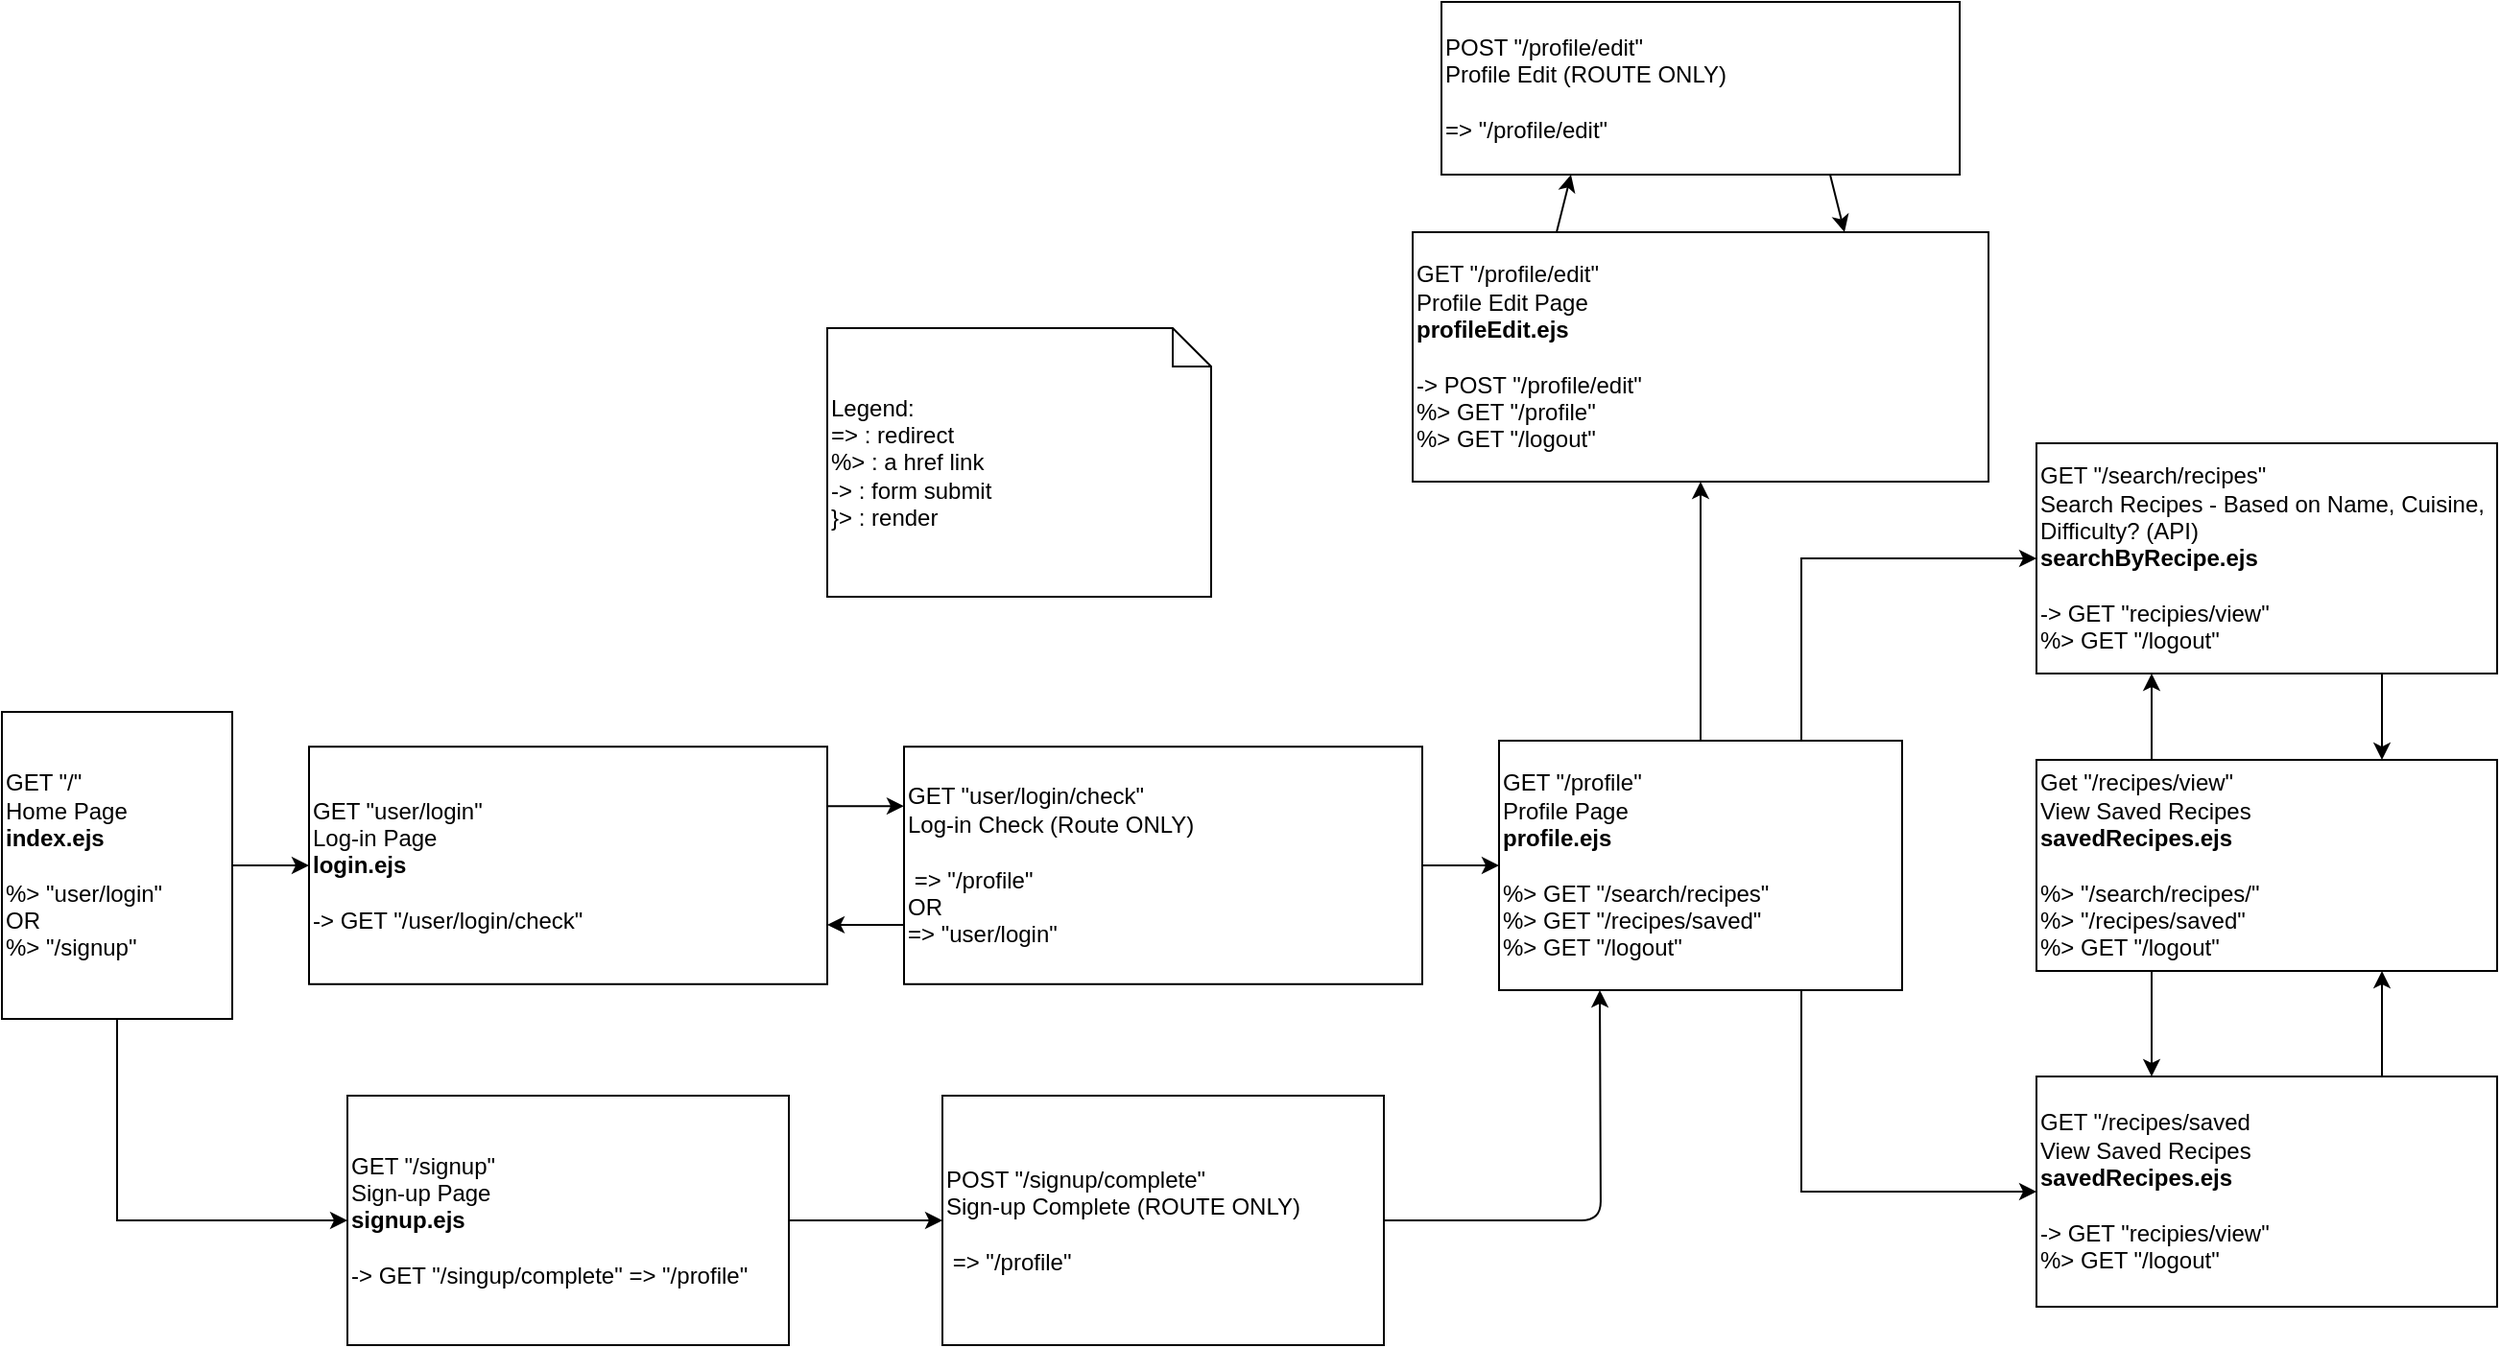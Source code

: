 <mxfile>
    <diagram id="ZLDFT9muCYAuxVmqdyFx" name="MVP Process Map">
        <mxGraphModel dx="579" dy="472" grid="1" gridSize="10" guides="1" tooltips="1" connect="1" arrows="1" fold="1" page="1" pageScale="1" pageWidth="850" pageHeight="1100" math="0" shadow="0">
            <root>
                <mxCell id="0"/>
                <mxCell id="1" parent="0"/>
                <mxCell id="3" style="edgeStyle=orthogonalEdgeStyle;rounded=0;orthogonalLoop=1;jettySize=auto;html=1;exitX=0.5;exitY=1;exitDx=0;exitDy=0;entryX=0;entryY=0.5;entryDx=0;entryDy=0;" parent="1" source="4" target="7" edge="1">
                    <mxGeometry relative="1" as="geometry"/>
                </mxCell>
                <mxCell id="4" value="&lt;div&gt;&lt;span&gt;GET &quot;/&quot;&lt;/span&gt;&lt;/div&gt;&lt;div&gt;&lt;span&gt;Home Page&lt;/span&gt;&lt;/div&gt;&lt;div style=&quot;font-weight: bold&quot;&gt;&lt;b&gt;index.ejs&lt;/b&gt;&lt;/div&gt;&lt;div style=&quot;font-weight: bold&quot;&gt;&lt;b&gt;&lt;br&gt;&lt;/b&gt;&lt;/div&gt;&lt;div&gt;%&amp;gt; &quot;user/login&quot;&lt;/div&gt;&lt;div&gt;OR&lt;/div&gt;&lt;div&gt;%&amp;gt; &quot;/signup&quot;&lt;/div&gt;" style="rounded=0;whiteSpace=wrap;html=1;align=left;" parent="1" vertex="1">
                    <mxGeometry x="60" y="660.01" width="120" height="160" as="geometry"/>
                </mxCell>
                <mxCell id="123" style="edgeStyle=none;html=1;exitX=1;exitY=0.25;exitDx=0;exitDy=0;entryX=0;entryY=0.25;entryDx=0;entryDy=0;" parent="1" source="5" target="119" edge="1">
                    <mxGeometry relative="1" as="geometry"/>
                </mxCell>
                <mxCell id="5" value="&lt;div&gt;&lt;span&gt;GET &quot;user/login&quot;&lt;/span&gt;&lt;/div&gt;&lt;div&gt;&lt;span&gt;Log-in Page&lt;/span&gt;&lt;/div&gt;&lt;b&gt;&lt;div&gt;&lt;b&gt;login.ejs&lt;/b&gt;&lt;/div&gt;&lt;div&gt;&lt;b&gt;&lt;br&gt;&lt;/b&gt;&lt;/div&gt;&lt;/b&gt;&lt;div&gt;&lt;span&gt;-&amp;gt; GET &quot;/user/login/check&quot;&lt;/span&gt;&lt;/div&gt;" style="rounded=0;whiteSpace=wrap;html=1;align=left;" parent="1" vertex="1">
                    <mxGeometry x="220" y="678.13" width="270" height="123.75" as="geometry"/>
                </mxCell>
                <mxCell id="127" value="" style="edgeStyle=none;html=1;" parent="1" source="7" target="126" edge="1">
                    <mxGeometry relative="1" as="geometry"/>
                </mxCell>
                <mxCell id="7" value="&lt;div&gt;&lt;span&gt;GET &quot;/signup&quot;&lt;/span&gt;&lt;/div&gt;&lt;div&gt;&lt;span&gt;Sign-up Page&lt;/span&gt;&lt;/div&gt;&lt;div style=&quot;font-weight: bold&quot;&gt;&lt;b&gt;signup.ejs&lt;/b&gt;&lt;/div&gt;&lt;div style=&quot;font-weight: bold&quot;&gt;&lt;b&gt;&lt;br&gt;&lt;/b&gt;&lt;/div&gt;&lt;div&gt;-&amp;gt; GET &quot;/singup/complete&quot; =&amp;gt; &quot;/profile&quot;&lt;/div&gt;" style="rounded=0;whiteSpace=wrap;html=1;align=left;" parent="1" vertex="1">
                    <mxGeometry x="240" y="860" width="230" height="130" as="geometry"/>
                </mxCell>
                <mxCell id="8" style="edgeStyle=orthogonalEdgeStyle;rounded=0;orthogonalLoop=1;jettySize=auto;html=1;exitX=0.75;exitY=0;exitDx=0;exitDy=0;entryX=0;entryY=0.5;entryDx=0;entryDy=0;" parent="1" source="11" target="15" edge="1">
                    <mxGeometry relative="1" as="geometry"/>
                </mxCell>
                <mxCell id="10" style="edgeStyle=orthogonalEdgeStyle;rounded=0;orthogonalLoop=1;jettySize=auto;html=1;exitX=0.75;exitY=1;exitDx=0;exitDy=0;entryX=0;entryY=0.5;entryDx=0;entryDy=0;" parent="1" source="11" target="19" edge="1">
                    <mxGeometry relative="1" as="geometry"/>
                </mxCell>
                <mxCell id="152" style="edgeStyle=none;html=1;exitX=0.5;exitY=0;exitDx=0;exitDy=0;entryX=0.5;entryY=1;entryDx=0;entryDy=0;" parent="1" source="11" target="144" edge="1">
                    <mxGeometry relative="1" as="geometry"/>
                </mxCell>
                <mxCell id="11" value="GET &quot;/profile&quot;&lt;br&gt;Profile Page&lt;br&gt;&lt;b&gt;profile.ejs&lt;br&gt;&lt;/b&gt;&lt;br&gt;&lt;div&gt;&lt;span&gt;%&amp;gt; GET &quot;/search/recipes&quot;&lt;/span&gt;&lt;/div&gt;&lt;div&gt;&lt;span&gt;%&amp;gt; GET &quot;/recipes/saved&quot;&lt;/span&gt;&lt;/div&gt;&lt;div&gt;%&amp;gt; GET &quot;/logout&quot;&lt;span&gt;&lt;br&gt;&lt;/span&gt;&lt;/div&gt;" style="rounded=0;whiteSpace=wrap;html=1;align=left;" parent="1" vertex="1">
                    <mxGeometry x="840" y="675.01" width="210" height="130" as="geometry"/>
                </mxCell>
                <mxCell id="12" value="" style="endArrow=classic;html=1;rounded=0;entryX=0;entryY=0.5;entryDx=0;entryDy=0;exitX=1;exitY=0.5;exitDx=0;exitDy=0;" parent="1" source="4" target="5" edge="1">
                    <mxGeometry width="50" height="50" relative="1" as="geometry">
                        <mxPoint x="370" y="740" as="sourcePoint"/>
                        <mxPoint x="420" y="690" as="targetPoint"/>
                    </mxGeometry>
                </mxCell>
                <mxCell id="143" style="edgeStyle=none;html=1;exitX=0.75;exitY=1;exitDx=0;exitDy=0;entryX=0.75;entryY=0;entryDx=0;entryDy=0;" parent="1" source="15" target="115" edge="1">
                    <mxGeometry relative="1" as="geometry"/>
                </mxCell>
                <mxCell id="15" value="GET &quot;/search/recipes&quot;&lt;br&gt;Search Recipes - Based on Name, Cuisine, Difficulty? (API)&lt;br&gt;&lt;b&gt;searchByRecipe.ejs&lt;br&gt;&lt;br&gt;&lt;div&gt;&lt;span style=&quot;font-weight: normal&quot;&gt;-&amp;gt; GET &quot;recipies/view&quot;&lt;/span&gt;&lt;/div&gt;&lt;div&gt;&lt;span style=&quot;font-weight: 400&quot;&gt;%&amp;gt; GET &quot;/logout&quot;&lt;/span&gt;&lt;span style=&quot;font-weight: normal&quot;&gt;&lt;br&gt;&lt;/span&gt;&lt;/div&gt;&lt;/b&gt;" style="rounded=0;whiteSpace=wrap;html=1;align=left;" parent="1" vertex="1">
                    <mxGeometry x="1120" y="520" width="240" height="120" as="geometry"/>
                </mxCell>
                <mxCell id="142" style="edgeStyle=none;html=1;exitX=0.75;exitY=0;exitDx=0;exitDy=0;entryX=0.75;entryY=1;entryDx=0;entryDy=0;" parent="1" source="19" target="115" edge="1">
                    <mxGeometry relative="1" as="geometry"/>
                </mxCell>
                <mxCell id="19" value="&lt;div&gt;&lt;span&gt;GET &quot;/recipes/saved&lt;/span&gt;&lt;/div&gt;&lt;div&gt;&lt;span&gt;View Saved Recipes&lt;/span&gt;&lt;/div&gt;&lt;div style=&quot;font-weight: bold&quot;&gt;&lt;b&gt;savedRecipes.ejs&lt;/b&gt;&lt;/div&gt;&lt;div style=&quot;font-weight: bold&quot;&gt;&lt;b&gt;&lt;br&gt;&lt;/b&gt;&lt;/div&gt;&lt;div&gt;&lt;span&gt;-&amp;gt; GET &quot;recipies/view&quot;&lt;/span&gt;&lt;/div&gt;&lt;div&gt;%&amp;gt; GET &quot;/logout&quot;&lt;span&gt;&lt;br&gt;&lt;/span&gt;&lt;/div&gt;" style="rounded=0;whiteSpace=wrap;html=1;align=left;" parent="1" vertex="1">
                    <mxGeometry x="1120" y="850" width="240" height="120" as="geometry"/>
                </mxCell>
                <mxCell id="113" value="Legend:&lt;br&gt;=&amp;gt; : redirect&lt;br&gt;%&amp;gt; : a href link&lt;br&gt;-&amp;gt; : form submit&lt;br&gt;}&amp;gt; : render" style="shape=note;size=20;whiteSpace=wrap;html=1;align=left;" parent="1" vertex="1">
                    <mxGeometry x="490" y="460" width="200" height="140" as="geometry"/>
                </mxCell>
                <mxCell id="136" style="edgeStyle=none;html=1;exitX=0.25;exitY=0;exitDx=0;exitDy=0;entryX=0.25;entryY=1;entryDx=0;entryDy=0;" parent="1" source="115" target="15" edge="1">
                    <mxGeometry relative="1" as="geometry"/>
                </mxCell>
                <mxCell id="141" style="edgeStyle=none;html=1;exitX=0.25;exitY=1;exitDx=0;exitDy=0;entryX=0.25;entryY=0;entryDx=0;entryDy=0;" parent="1" source="115" target="19" edge="1">
                    <mxGeometry relative="1" as="geometry"/>
                </mxCell>
                <mxCell id="115" value="Get &quot;/recipes/view&quot;&lt;br&gt;View Saved Recipes&lt;br&gt;&lt;b&gt;savedRecipes.ejs&lt;br&gt;&lt;/b&gt;&lt;br&gt;&lt;div&gt;%&amp;gt; &quot;/search/recipes/&quot;&lt;/div&gt;&lt;div&gt;%&amp;gt; &quot;/recipes/saved&quot;&lt;/div&gt;&lt;div&gt;%&amp;gt; GET &quot;/logout&quot;&lt;br&gt;&lt;/div&gt;" style="rounded=0;whiteSpace=wrap;html=1;align=left;" parent="1" vertex="1">
                    <mxGeometry x="1120" y="685.01" width="240" height="110" as="geometry"/>
                </mxCell>
                <mxCell id="121" style="edgeStyle=none;html=1;exitX=0;exitY=0.75;exitDx=0;exitDy=0;entryX=1;entryY=0.75;entryDx=0;entryDy=0;" parent="1" source="119" target="5" edge="1">
                    <mxGeometry relative="1" as="geometry"/>
                </mxCell>
                <mxCell id="122" value="" style="edgeStyle=none;html=1;" parent="1" source="119" target="11" edge="1">
                    <mxGeometry relative="1" as="geometry"/>
                </mxCell>
                <mxCell id="119" value="GET &quot;user/login/check&quot;&lt;br&gt;Log-in Check (Route ONLY)&lt;br&gt;&lt;br&gt;&amp;nbsp;=&amp;gt; &quot;/profile&quot; &lt;br&gt;OR &lt;br&gt;&lt;div&gt;=&amp;gt;&amp;nbsp;&quot;user/login&quot;&lt;/div&gt;" style="rounded=0;whiteSpace=wrap;html=1;align=left;" parent="1" vertex="1">
                    <mxGeometry x="530" y="678.13" width="270" height="123.75" as="geometry"/>
                </mxCell>
                <mxCell id="126" value="POST &quot;/signup/complete&quot;&lt;br&gt;Sign-up Complete (ROUTE ONLY)&lt;br&gt;&lt;br&gt;&lt;div&gt;&amp;nbsp;=&amp;gt; &quot;/profile&quot;&lt;/div&gt;" style="rounded=0;whiteSpace=wrap;html=1;align=left;" parent="1" vertex="1">
                    <mxGeometry x="550" y="860" width="230" height="130" as="geometry"/>
                </mxCell>
                <mxCell id="133" value="" style="endArrow=classic;html=1;exitX=1;exitY=0.5;exitDx=0;exitDy=0;entryX=0.25;entryY=1;entryDx=0;entryDy=0;" parent="1" source="126" target="11" edge="1">
                    <mxGeometry width="50" height="50" relative="1" as="geometry">
                        <mxPoint x="890" y="920" as="sourcePoint"/>
                        <mxPoint x="940" y="870" as="targetPoint"/>
                        <Array as="points">
                            <mxPoint x="893" y="925"/>
                        </Array>
                    </mxGeometry>
                </mxCell>
                <mxCell id="150" style="edgeStyle=none;html=1;exitX=0.25;exitY=0;exitDx=0;exitDy=0;entryX=0.25;entryY=1;entryDx=0;entryDy=0;" parent="1" source="144" target="148" edge="1">
                    <mxGeometry relative="1" as="geometry"/>
                </mxCell>
                <mxCell id="144" value="GET &quot;/profile/edit&quot;&lt;br&gt;Profile Edit Page&lt;br&gt;&lt;b&gt;profileEdit.ejs&lt;br&gt;&lt;/b&gt;&lt;br&gt;&lt;div&gt;&lt;span&gt;-&amp;gt; POST &quot;/profile/edit&quot;&lt;/span&gt;&lt;/div&gt;&lt;div&gt;&lt;span&gt;%&amp;gt; GET &quot;/profile&quot;&lt;/span&gt;&lt;/div&gt;&lt;div&gt;&lt;span&gt;%&amp;gt; GET &quot;/logout&quot;&lt;/span&gt;&lt;/div&gt;" style="rounded=0;whiteSpace=wrap;html=1;gradientColor=none;align=left;" parent="1" vertex="1">
                    <mxGeometry x="795" y="410" width="300" height="130" as="geometry"/>
                </mxCell>
                <mxCell id="151" style="edgeStyle=none;html=1;exitX=0.75;exitY=1;exitDx=0;exitDy=0;entryX=0.75;entryY=0;entryDx=0;entryDy=0;" parent="1" source="148" target="144" edge="1">
                    <mxGeometry relative="1" as="geometry"/>
                </mxCell>
                <mxCell id="148" value="POST &quot;/profile/edit&quot;&lt;br&gt;Profile Edit (ROUTE ONLY)&lt;br&gt;&lt;br&gt;&lt;div&gt;&lt;span&gt;=&amp;gt; &quot;/profile/edit&quot;&lt;/span&gt;&lt;/div&gt;" style="rounded=0;whiteSpace=wrap;html=1;gradientColor=none;align=left;" parent="1" vertex="1">
                    <mxGeometry x="810" y="290" width="270" height="90" as="geometry"/>
                </mxCell>
            </root>
        </mxGraphModel>
    </diagram>
    <diagram id="jPyyAmvr9jXWo_SONWo_" name="MVP Table Relations Map">
        <mxGraphModel dx="579" dy="-628" grid="1" gridSize="10" guides="1" tooltips="1" connect="1" arrows="1" fold="1" page="1" pageScale="1" pageWidth="850" pageHeight="1100" math="0" shadow="0">
            <root>
                <mxCell id="jBtd-i34otjGaTKZJxUd-0"/>
                <mxCell id="jBtd-i34otjGaTKZJxUd-1" parent="jBtd-i34otjGaTKZJxUd-0"/>
                <mxCell id="jBtd-i34otjGaTKZJxUd-2" value="user(s)" style="shape=table;startSize=30;container=1;collapsible=0;childLayout=tableLayout;fixedRows=1;rowLines=0;fontStyle=1;align=center;pointerEvents=1;" parent="jBtd-i34otjGaTKZJxUd-1" vertex="1">
                    <mxGeometry x="45" y="1650" width="110" height="150" as="geometry"/>
                </mxCell>
                <mxCell id="jBtd-i34otjGaTKZJxUd-3" value="" style="shape=partialRectangle;html=1;whiteSpace=wrap;collapsible=0;dropTarget=0;pointerEvents=1;fillColor=none;top=0;left=0;bottom=1;right=0;points=[[0,0.5],[1,0.5]];portConstraint=eastwest;" parent="jBtd-i34otjGaTKZJxUd-2" vertex="1">
                    <mxGeometry y="30" width="110" height="30" as="geometry"/>
                </mxCell>
                <mxCell id="jBtd-i34otjGaTKZJxUd-4" value="PK" style="shape=partialRectangle;html=1;whiteSpace=wrap;connectable=0;fillColor=none;top=0;left=0;bottom=0;right=0;overflow=hidden;pointerEvents=1;" parent="jBtd-i34otjGaTKZJxUd-3" vertex="1">
                    <mxGeometry width="24" height="30" as="geometry">
                        <mxRectangle width="24" height="30" as="alternateBounds"/>
                    </mxGeometry>
                </mxCell>
                <mxCell id="jBtd-i34otjGaTKZJxUd-5" value="id" style="shape=partialRectangle;html=1;whiteSpace=wrap;connectable=0;fillColor=none;top=0;left=0;bottom=0;right=0;align=left;spacingLeft=6;overflow=hidden;pointerEvents=1;" parent="jBtd-i34otjGaTKZJxUd-3" vertex="1">
                    <mxGeometry x="24" width="86" height="30" as="geometry">
                        <mxRectangle width="86" height="30" as="alternateBounds"/>
                    </mxGeometry>
                </mxCell>
                <mxCell id="jBtd-i34otjGaTKZJxUd-6" value="" style="shape=partialRectangle;html=1;whiteSpace=wrap;collapsible=0;dropTarget=0;pointerEvents=1;fillColor=none;top=0;left=0;bottom=0;right=0;points=[[0,0.5],[1,0.5]];portConstraint=eastwest;" parent="jBtd-i34otjGaTKZJxUd-2" vertex="1">
                    <mxGeometry y="60" width="110" height="30" as="geometry"/>
                </mxCell>
                <mxCell id="jBtd-i34otjGaTKZJxUd-7" value="string" style="shape=partialRectangle;html=1;whiteSpace=wrap;connectable=0;fillColor=none;top=0;left=0;bottom=0;right=0;overflow=hidden;pointerEvents=1;" parent="jBtd-i34otjGaTKZJxUd-6" vertex="1">
                    <mxGeometry width="24" height="30" as="geometry">
                        <mxRectangle width="24" height="30" as="alternateBounds"/>
                    </mxGeometry>
                </mxCell>
                <mxCell id="jBtd-i34otjGaTKZJxUd-8" value="email" style="shape=partialRectangle;html=1;whiteSpace=wrap;connectable=0;fillColor=none;top=0;left=0;bottom=0;right=0;align=left;spacingLeft=6;overflow=hidden;pointerEvents=1;" parent="jBtd-i34otjGaTKZJxUd-6" vertex="1">
                    <mxGeometry x="24" width="86" height="30" as="geometry">
                        <mxRectangle width="86" height="30" as="alternateBounds"/>
                    </mxGeometry>
                </mxCell>
                <mxCell id="jBtd-i34otjGaTKZJxUd-9" value="" style="shape=partialRectangle;html=1;whiteSpace=wrap;collapsible=0;dropTarget=0;pointerEvents=1;fillColor=none;top=0;left=0;bottom=0;right=0;points=[[0,0.5],[1,0.5]];portConstraint=eastwest;" parent="jBtd-i34otjGaTKZJxUd-2" vertex="1">
                    <mxGeometry y="90" width="110" height="30" as="geometry"/>
                </mxCell>
                <mxCell id="jBtd-i34otjGaTKZJxUd-10" value="string" style="shape=partialRectangle;html=1;whiteSpace=wrap;connectable=0;fillColor=none;top=0;left=0;bottom=0;right=0;overflow=hidden;pointerEvents=1;" parent="jBtd-i34otjGaTKZJxUd-9" vertex="1">
                    <mxGeometry width="24" height="30" as="geometry">
                        <mxRectangle width="24" height="30" as="alternateBounds"/>
                    </mxGeometry>
                </mxCell>
                <mxCell id="jBtd-i34otjGaTKZJxUd-11" value="password" style="shape=partialRectangle;html=1;whiteSpace=wrap;connectable=0;fillColor=none;top=0;left=0;bottom=0;right=0;align=left;spacingLeft=6;overflow=hidden;pointerEvents=1;" parent="jBtd-i34otjGaTKZJxUd-9" vertex="1">
                    <mxGeometry x="24" width="86" height="30" as="geometry">
                        <mxRectangle width="86" height="30" as="alternateBounds"/>
                    </mxGeometry>
                </mxCell>
                <mxCell id="jBtd-i34otjGaTKZJxUd-12" value="savedrecipe(s)" style="shape=table;startSize=30;container=1;collapsible=0;childLayout=tableLayout;fixedRows=1;rowLines=0;fontStyle=1;align=center;pointerEvents=1;" parent="jBtd-i34otjGaTKZJxUd-1" vertex="1">
                    <mxGeometry x="185" y="1650" width="120" height="220" as="geometry"/>
                </mxCell>
                <mxCell id="jBtd-i34otjGaTKZJxUd-13" value="" style="shape=partialRectangle;html=1;whiteSpace=wrap;collapsible=0;dropTarget=0;pointerEvents=1;fillColor=none;top=0;left=0;bottom=1;right=0;points=[[0,0.5],[1,0.5]];portConstraint=eastwest;" parent="jBtd-i34otjGaTKZJxUd-12" vertex="1">
                    <mxGeometry y="30" width="120" height="30" as="geometry"/>
                </mxCell>
                <mxCell id="jBtd-i34otjGaTKZJxUd-14" value="PK" style="shape=partialRectangle;html=1;whiteSpace=wrap;connectable=0;fillColor=none;top=0;left=0;bottom=0;right=0;overflow=hidden;pointerEvents=1;" parent="jBtd-i34otjGaTKZJxUd-13" vertex="1">
                    <mxGeometry width="27" height="30" as="geometry">
                        <mxRectangle width="27" height="30" as="alternateBounds"/>
                    </mxGeometry>
                </mxCell>
                <mxCell id="jBtd-i34otjGaTKZJxUd-15" value="id" style="shape=partialRectangle;html=1;whiteSpace=wrap;connectable=0;fillColor=none;top=0;left=0;bottom=0;right=0;align=left;spacingLeft=6;overflow=hidden;pointerEvents=1;" parent="jBtd-i34otjGaTKZJxUd-13" vertex="1">
                    <mxGeometry x="27" width="93" height="30" as="geometry">
                        <mxRectangle width="93" height="30" as="alternateBounds"/>
                    </mxGeometry>
                </mxCell>
                <mxCell id="jBtd-i34otjGaTKZJxUd-16" value="" style="shape=partialRectangle;html=1;whiteSpace=wrap;collapsible=0;dropTarget=0;pointerEvents=1;fillColor=none;top=0;left=0;bottom=0;right=0;points=[[0,0.5],[1,0.5]];portConstraint=eastwest;" parent="jBtd-i34otjGaTKZJxUd-12" vertex="1">
                    <mxGeometry y="60" width="120" height="30" as="geometry"/>
                </mxCell>
                <mxCell id="jBtd-i34otjGaTKZJxUd-17" value="string" style="shape=partialRectangle;html=1;whiteSpace=wrap;connectable=0;fillColor=none;top=0;left=0;bottom=0;right=0;overflow=hidden;pointerEvents=1;" parent="jBtd-i34otjGaTKZJxUd-16" vertex="1">
                    <mxGeometry width="27" height="30" as="geometry">
                        <mxRectangle width="27" height="30" as="alternateBounds"/>
                    </mxGeometry>
                </mxCell>
                <mxCell id="jBtd-i34otjGaTKZJxUd-18" value="name" style="shape=partialRectangle;html=1;whiteSpace=wrap;connectable=0;fillColor=none;top=0;left=0;bottom=0;right=0;align=left;spacingLeft=6;overflow=hidden;pointerEvents=1;" parent="jBtd-i34otjGaTKZJxUd-16" vertex="1">
                    <mxGeometry x="27" width="93" height="30" as="geometry">
                        <mxRectangle width="93" height="30" as="alternateBounds"/>
                    </mxGeometry>
                </mxCell>
                <mxCell id="jBtd-i34otjGaTKZJxUd-19" value="" style="shape=partialRectangle;html=1;whiteSpace=wrap;collapsible=0;dropTarget=0;pointerEvents=1;fillColor=none;top=0;left=0;bottom=0;right=0;points=[[0,0.5],[1,0.5]];portConstraint=eastwest;" parent="jBtd-i34otjGaTKZJxUd-12" vertex="1">
                    <mxGeometry y="90" width="120" height="30" as="geometry"/>
                </mxCell>
                <mxCell id="jBtd-i34otjGaTKZJxUd-20" value="float?" style="shape=partialRectangle;html=1;whiteSpace=wrap;connectable=0;fillColor=none;top=0;left=0;bottom=0;right=0;overflow=hidden;pointerEvents=1;" parent="jBtd-i34otjGaTKZJxUd-19" vertex="1">
                    <mxGeometry width="27" height="30" as="geometry">
                        <mxRectangle width="27" height="30" as="alternateBounds"/>
                    </mxGeometry>
                </mxCell>
                <mxCell id="jBtd-i34otjGaTKZJxUd-21" value="difficulty?" style="shape=partialRectangle;html=1;whiteSpace=wrap;connectable=0;fillColor=none;top=0;left=0;bottom=0;right=0;align=left;spacingLeft=6;overflow=hidden;pointerEvents=1;" parent="jBtd-i34otjGaTKZJxUd-19" vertex="1">
                    <mxGeometry x="27" width="93" height="30" as="geometry">
                        <mxRectangle width="93" height="30" as="alternateBounds"/>
                    </mxGeometry>
                </mxCell>
                <mxCell id="jBtd-i34otjGaTKZJxUd-22" value="" style="shape=partialRectangle;html=1;whiteSpace=wrap;collapsible=0;dropTarget=0;pointerEvents=1;fillColor=none;top=0;left=0;bottom=0;right=0;points=[[0,0.5],[1,0.5]];portConstraint=eastwest;" parent="jBtd-i34otjGaTKZJxUd-12" vertex="1">
                    <mxGeometry y="120" width="120" height="30" as="geometry"/>
                </mxCell>
                <mxCell id="jBtd-i34otjGaTKZJxUd-23" value="text" style="shape=partialRectangle;html=1;whiteSpace=wrap;connectable=0;fillColor=none;top=0;left=0;bottom=0;right=0;overflow=hidden;pointerEvents=1;" parent="jBtd-i34otjGaTKZJxUd-22" vertex="1">
                    <mxGeometry width="27" height="30" as="geometry">
                        <mxRectangle width="27" height="30" as="alternateBounds"/>
                    </mxGeometry>
                </mxCell>
                <mxCell id="jBtd-i34otjGaTKZJxUd-24" value="instructions" style="shape=partialRectangle;html=1;whiteSpace=wrap;connectable=0;fillColor=none;top=0;left=0;bottom=0;right=0;align=left;spacingLeft=6;overflow=hidden;pointerEvents=1;" parent="jBtd-i34otjGaTKZJxUd-22" vertex="1">
                    <mxGeometry x="27" width="93" height="30" as="geometry">
                        <mxRectangle width="93" height="30" as="alternateBounds"/>
                    </mxGeometry>
                </mxCell>
                <mxCell id="jBtd-i34otjGaTKZJxUd-25" value="" style="shape=partialRectangle;html=1;whiteSpace=wrap;collapsible=0;dropTarget=0;pointerEvents=1;fillColor=none;top=0;left=0;bottom=0;right=0;points=[[0,0.5],[1,0.5]];portConstraint=eastwest;" parent="jBtd-i34otjGaTKZJxUd-12" vertex="1">
                    <mxGeometry y="150" width="120" height="30" as="geometry"/>
                </mxCell>
                <mxCell id="jBtd-i34otjGaTKZJxUd-26" value="float" style="shape=partialRectangle;html=1;whiteSpace=wrap;connectable=0;fillColor=none;top=0;left=0;bottom=0;right=0;overflow=hidden;pointerEvents=1;" parent="jBtd-i34otjGaTKZJxUd-25" vertex="1">
                    <mxGeometry width="27" height="30" as="geometry">
                        <mxRectangle width="27" height="30" as="alternateBounds"/>
                    </mxGeometry>
                </mxCell>
                <mxCell id="jBtd-i34otjGaTKZJxUd-27" value="rating" style="shape=partialRectangle;html=1;whiteSpace=wrap;connectable=0;fillColor=none;top=0;left=0;bottom=0;right=0;align=left;spacingLeft=6;overflow=hidden;pointerEvents=1;" parent="jBtd-i34otjGaTKZJxUd-25" vertex="1">
                    <mxGeometry x="27" width="93" height="30" as="geometry">
                        <mxRectangle width="93" height="30" as="alternateBounds"/>
                    </mxGeometry>
                </mxCell>
                <mxCell id="jBtd-i34otjGaTKZJxUd-28" style="shape=partialRectangle;html=1;whiteSpace=wrap;collapsible=0;dropTarget=0;pointerEvents=1;fillColor=none;top=0;left=0;bottom=0;right=0;points=[[0,0.5],[1,0.5]];portConstraint=eastwest;" parent="jBtd-i34otjGaTKZJxUd-12" vertex="1">
                    <mxGeometry y="180" width="120" height="30" as="geometry"/>
                </mxCell>
                <mxCell id="jBtd-i34otjGaTKZJxUd-29" value="string" style="shape=partialRectangle;html=1;whiteSpace=wrap;connectable=0;fillColor=none;top=0;left=0;bottom=0;right=0;overflow=hidden;pointerEvents=1;" parent="jBtd-i34otjGaTKZJxUd-28" vertex="1">
                    <mxGeometry width="27" height="30" as="geometry">
                        <mxRectangle width="27" height="30" as="alternateBounds"/>
                    </mxGeometry>
                </mxCell>
                <mxCell id="jBtd-i34otjGaTKZJxUd-30" value="author" style="shape=partialRectangle;html=1;whiteSpace=wrap;connectable=0;fillColor=none;top=0;left=0;bottom=0;right=0;align=left;spacingLeft=6;overflow=hidden;pointerEvents=1;" parent="jBtd-i34otjGaTKZJxUd-28" vertex="1">
                    <mxGeometry x="27" width="93" height="30" as="geometry">
                        <mxRectangle width="93" height="30" as="alternateBounds"/>
                    </mxGeometry>
                </mxCell>
                <mxCell id="jBtd-i34otjGaTKZJxUd-31" value="recipeIngredient" style="shape=table;startSize=30;container=1;collapsible=0;childLayout=tableLayout;fixedRows=1;rowLines=0;fontStyle=1;align=center;pointerEvents=1;" parent="jBtd-i34otjGaTKZJxUd-1" vertex="1">
                    <mxGeometry x="375" y="1510" width="120" height="180" as="geometry"/>
                </mxCell>
                <mxCell id="jBtd-i34otjGaTKZJxUd-32" value="" style="shape=partialRectangle;html=1;whiteSpace=wrap;collapsible=0;dropTarget=0;pointerEvents=1;fillColor=none;top=0;left=0;bottom=1;right=0;points=[[0,0.5],[1,0.5]];portConstraint=eastwest;" parent="jBtd-i34otjGaTKZJxUd-31" vertex="1">
                    <mxGeometry y="30" width="120" height="30" as="geometry"/>
                </mxCell>
                <mxCell id="jBtd-i34otjGaTKZJxUd-33" value="PK" style="shape=partialRectangle;html=1;whiteSpace=wrap;connectable=0;fillColor=none;top=0;left=0;bottom=0;right=0;overflow=hidden;pointerEvents=1;" parent="jBtd-i34otjGaTKZJxUd-32" vertex="1">
                    <mxGeometry width="27" height="30" as="geometry">
                        <mxRectangle width="27" height="30" as="alternateBounds"/>
                    </mxGeometry>
                </mxCell>
                <mxCell id="jBtd-i34otjGaTKZJxUd-34" value="id" style="shape=partialRectangle;html=1;whiteSpace=wrap;connectable=0;fillColor=none;top=0;left=0;bottom=0;right=0;align=left;spacingLeft=6;overflow=hidden;pointerEvents=1;" parent="jBtd-i34otjGaTKZJxUd-32" vertex="1">
                    <mxGeometry x="27" width="93" height="30" as="geometry">
                        <mxRectangle width="93" height="30" as="alternateBounds"/>
                    </mxGeometry>
                </mxCell>
                <mxCell id="jBtd-i34otjGaTKZJxUd-35" value="" style="shape=partialRectangle;html=1;whiteSpace=wrap;collapsible=0;dropTarget=0;pointerEvents=1;fillColor=none;top=0;left=0;bottom=0;right=0;points=[[0,0.5],[1,0.5]];portConstraint=eastwest;" parent="jBtd-i34otjGaTKZJxUd-31" vertex="1">
                    <mxGeometry y="60" width="120" height="30" as="geometry"/>
                </mxCell>
                <mxCell id="jBtd-i34otjGaTKZJxUd-36" value="integer" style="shape=partialRectangle;html=1;whiteSpace=wrap;connectable=0;fillColor=none;top=0;left=0;bottom=0;right=0;overflow=hidden;pointerEvents=1;" parent="jBtd-i34otjGaTKZJxUd-35" vertex="1">
                    <mxGeometry width="27" height="30" as="geometry">
                        <mxRectangle width="27" height="30" as="alternateBounds"/>
                    </mxGeometry>
                </mxCell>
                <mxCell id="jBtd-i34otjGaTKZJxUd-37" value="recipeId" style="shape=partialRectangle;html=1;whiteSpace=wrap;connectable=0;fillColor=none;top=0;left=0;bottom=0;right=0;align=left;spacingLeft=6;overflow=hidden;pointerEvents=1;" parent="jBtd-i34otjGaTKZJxUd-35" vertex="1">
                    <mxGeometry x="27" width="93" height="30" as="geometry">
                        <mxRectangle width="93" height="30" as="alternateBounds"/>
                    </mxGeometry>
                </mxCell>
                <mxCell id="jBtd-i34otjGaTKZJxUd-38" value="" style="shape=partialRectangle;html=1;whiteSpace=wrap;collapsible=0;dropTarget=0;pointerEvents=1;fillColor=none;top=0;left=0;bottom=0;right=0;points=[[0,0.5],[1,0.5]];portConstraint=eastwest;" parent="jBtd-i34otjGaTKZJxUd-31" vertex="1">
                    <mxGeometry y="90" width="120" height="55" as="geometry"/>
                </mxCell>
                <mxCell id="jBtd-i34otjGaTKZJxUd-39" value="integer" style="shape=partialRectangle;html=1;whiteSpace=wrap;connectable=0;fillColor=none;top=0;left=0;bottom=0;right=0;overflow=hidden;pointerEvents=1;" parent="jBtd-i34otjGaTKZJxUd-38" vertex="1">
                    <mxGeometry width="27" height="55" as="geometry">
                        <mxRectangle width="27" height="55" as="alternateBounds"/>
                    </mxGeometry>
                </mxCell>
                <mxCell id="jBtd-i34otjGaTKZJxUd-40" value="ingredientsId" style="shape=partialRectangle;html=1;whiteSpace=wrap;connectable=0;fillColor=none;top=0;left=0;bottom=0;right=0;align=left;spacingLeft=6;overflow=hidden;pointerEvents=1;" parent="jBtd-i34otjGaTKZJxUd-38" vertex="1">
                    <mxGeometry x="27" width="93" height="55" as="geometry">
                        <mxRectangle width="93" height="55" as="alternateBounds"/>
                    </mxGeometry>
                </mxCell>
                <mxCell id="jBtd-i34otjGaTKZJxUd-41" value="ingredient(s)" style="shape=table;startSize=20;container=1;collapsible=0;childLayout=tableLayout;fixedRows=1;rowLines=0;fontStyle=1;align=center;pointerEvents=1;" parent="jBtd-i34otjGaTKZJxUd-1" vertex="1">
                    <mxGeometry x="545" y="1630" width="130" height="220" as="geometry"/>
                </mxCell>
                <mxCell id="jBtd-i34otjGaTKZJxUd-42" value="" style="shape=partialRectangle;html=1;whiteSpace=wrap;collapsible=0;dropTarget=0;pointerEvents=1;fillColor=none;top=0;left=0;bottom=1;right=0;points=[[0,0.5],[1,0.5]];portConstraint=eastwest;" parent="jBtd-i34otjGaTKZJxUd-41" vertex="1">
                    <mxGeometry y="20" width="130" height="30" as="geometry"/>
                </mxCell>
                <mxCell id="jBtd-i34otjGaTKZJxUd-43" value="PK" style="shape=partialRectangle;html=1;whiteSpace=wrap;connectable=0;fillColor=none;top=0;left=0;bottom=0;right=0;overflow=hidden;pointerEvents=1;" parent="jBtd-i34otjGaTKZJxUd-42" vertex="1">
                    <mxGeometry width="29" height="30" as="geometry">
                        <mxRectangle width="29" height="30" as="alternateBounds"/>
                    </mxGeometry>
                </mxCell>
                <mxCell id="jBtd-i34otjGaTKZJxUd-44" value="id" style="shape=partialRectangle;html=1;whiteSpace=wrap;connectable=0;fillColor=none;top=0;left=0;bottom=0;right=0;align=left;spacingLeft=6;overflow=hidden;pointerEvents=1;" parent="jBtd-i34otjGaTKZJxUd-42" vertex="1">
                    <mxGeometry x="29" width="101" height="30" as="geometry">
                        <mxRectangle width="101" height="30" as="alternateBounds"/>
                    </mxGeometry>
                </mxCell>
                <mxCell id="jBtd-i34otjGaTKZJxUd-45" value="" style="shape=partialRectangle;html=1;whiteSpace=wrap;collapsible=0;dropTarget=0;pointerEvents=1;fillColor=none;top=0;left=0;bottom=0;right=0;points=[[0,0.5],[1,0.5]];portConstraint=eastwest;" parent="jBtd-i34otjGaTKZJxUd-41" vertex="1">
                    <mxGeometry y="50" width="130" height="30" as="geometry"/>
                </mxCell>
                <mxCell id="jBtd-i34otjGaTKZJxUd-46" value="string" style="shape=partialRectangle;html=1;whiteSpace=wrap;connectable=0;fillColor=none;top=0;left=0;bottom=0;right=0;overflow=hidden;pointerEvents=1;" parent="jBtd-i34otjGaTKZJxUd-45" vertex="1">
                    <mxGeometry width="29" height="30" as="geometry">
                        <mxRectangle width="29" height="30" as="alternateBounds"/>
                    </mxGeometry>
                </mxCell>
                <mxCell id="jBtd-i34otjGaTKZJxUd-47" value="name" style="shape=partialRectangle;html=1;whiteSpace=wrap;connectable=0;fillColor=none;top=0;left=0;bottom=0;right=0;align=left;spacingLeft=6;overflow=hidden;pointerEvents=1;" parent="jBtd-i34otjGaTKZJxUd-45" vertex="1">
                    <mxGeometry x="29" width="101" height="30" as="geometry">
                        <mxRectangle width="101" height="30" as="alternateBounds"/>
                    </mxGeometry>
                </mxCell>
                <mxCell id="jBtd-i34otjGaTKZJxUd-48" value="" style="shape=partialRectangle;html=1;whiteSpace=wrap;collapsible=0;dropTarget=0;pointerEvents=1;fillColor=none;top=0;left=0;bottom=0;right=0;points=[[0,0.5],[1,0.5]];portConstraint=eastwest;" parent="jBtd-i34otjGaTKZJxUd-41" vertex="1">
                    <mxGeometry y="80" width="130" height="30" as="geometry"/>
                </mxCell>
                <mxCell id="jBtd-i34otjGaTKZJxUd-49" value="integer" style="shape=partialRectangle;html=1;whiteSpace=wrap;connectable=0;fillColor=none;top=0;left=0;bottom=0;right=0;overflow=hidden;pointerEvents=1;" parent="jBtd-i34otjGaTKZJxUd-48" vertex="1">
                    <mxGeometry width="29" height="30" as="geometry">
                        <mxRectangle width="29" height="30" as="alternateBounds"/>
                    </mxGeometry>
                </mxCell>
                <mxCell id="jBtd-i34otjGaTKZJxUd-50" value="protein" style="shape=partialRectangle;html=1;whiteSpace=wrap;connectable=0;fillColor=none;top=0;left=0;bottom=0;right=0;align=left;spacingLeft=6;overflow=hidden;pointerEvents=1;" parent="jBtd-i34otjGaTKZJxUd-48" vertex="1">
                    <mxGeometry x="29" width="101" height="30" as="geometry">
                        <mxRectangle width="101" height="30" as="alternateBounds"/>
                    </mxGeometry>
                </mxCell>
                <mxCell id="jBtd-i34otjGaTKZJxUd-51" style="shape=partialRectangle;html=1;whiteSpace=wrap;collapsible=0;dropTarget=0;pointerEvents=1;fillColor=none;top=0;left=0;bottom=0;right=0;points=[[0,0.5],[1,0.5]];portConstraint=eastwest;" parent="jBtd-i34otjGaTKZJxUd-41" vertex="1">
                    <mxGeometry y="110" width="130" height="30" as="geometry"/>
                </mxCell>
                <mxCell id="jBtd-i34otjGaTKZJxUd-52" value="integer" style="shape=partialRectangle;html=1;whiteSpace=wrap;connectable=0;fillColor=none;top=0;left=0;bottom=0;right=0;overflow=hidden;pointerEvents=1;" parent="jBtd-i34otjGaTKZJxUd-51" vertex="1">
                    <mxGeometry width="29" height="30" as="geometry">
                        <mxRectangle width="29" height="30" as="alternateBounds"/>
                    </mxGeometry>
                </mxCell>
                <mxCell id="jBtd-i34otjGaTKZJxUd-53" value="carb" style="shape=partialRectangle;html=1;whiteSpace=wrap;connectable=0;fillColor=none;top=0;left=0;bottom=0;right=0;align=left;spacingLeft=6;overflow=hidden;pointerEvents=1;" parent="jBtd-i34otjGaTKZJxUd-51" vertex="1">
                    <mxGeometry x="29" width="101" height="30" as="geometry">
                        <mxRectangle width="101" height="30" as="alternateBounds"/>
                    </mxGeometry>
                </mxCell>
                <mxCell id="jBtd-i34otjGaTKZJxUd-88" style="shape=partialRectangle;html=1;whiteSpace=wrap;collapsible=0;dropTarget=0;pointerEvents=1;fillColor=none;top=0;left=0;bottom=0;right=0;points=[[0,0.5],[1,0.5]];portConstraint=eastwest;" parent="jBtd-i34otjGaTKZJxUd-41" vertex="1">
                    <mxGeometry y="140" width="130" height="30" as="geometry"/>
                </mxCell>
                <mxCell id="jBtd-i34otjGaTKZJxUd-89" value="integer" style="shape=partialRectangle;html=1;whiteSpace=wrap;connectable=0;fillColor=none;top=0;left=0;bottom=0;right=0;overflow=hidden;pointerEvents=1;" parent="jBtd-i34otjGaTKZJxUd-88" vertex="1">
                    <mxGeometry width="29" height="30" as="geometry">
                        <mxRectangle width="29" height="30" as="alternateBounds"/>
                    </mxGeometry>
                </mxCell>
                <mxCell id="jBtd-i34otjGaTKZJxUd-90" value="carb" style="shape=partialRectangle;html=1;whiteSpace=wrap;connectable=0;fillColor=none;top=0;left=0;bottom=0;right=0;align=left;spacingLeft=6;overflow=hidden;pointerEvents=1;" parent="jBtd-i34otjGaTKZJxUd-88" vertex="1">
                    <mxGeometry x="29" width="101" height="30" as="geometry">
                        <mxRectangle width="101" height="30" as="alternateBounds"/>
                    </mxGeometry>
                </mxCell>
                <mxCell id="jBtd-i34otjGaTKZJxUd-54" style="shape=partialRectangle;html=1;whiteSpace=wrap;collapsible=0;dropTarget=0;pointerEvents=1;fillColor=none;top=0;left=0;bottom=0;right=0;points=[[0,0.5],[1,0.5]];portConstraint=eastwest;" parent="jBtd-i34otjGaTKZJxUd-41" vertex="1">
                    <mxGeometry y="170" width="130" height="30" as="geometry"/>
                </mxCell>
                <mxCell id="jBtd-i34otjGaTKZJxUd-55" value="integer" style="shape=partialRectangle;html=1;whiteSpace=wrap;connectable=0;fillColor=none;top=0;left=0;bottom=0;right=0;overflow=hidden;pointerEvents=1;" parent="jBtd-i34otjGaTKZJxUd-54" vertex="1">
                    <mxGeometry width="29" height="30" as="geometry">
                        <mxRectangle width="29" height="30" as="alternateBounds"/>
                    </mxGeometry>
                </mxCell>
                <mxCell id="jBtd-i34otjGaTKZJxUd-56" value="fat" style="shape=partialRectangle;html=1;whiteSpace=wrap;connectable=0;fillColor=none;top=0;left=0;bottom=0;right=0;align=left;spacingLeft=6;overflow=hidden;pointerEvents=1;" parent="jBtd-i34otjGaTKZJxUd-54" vertex="1">
                    <mxGeometry x="29" width="101" height="30" as="geometry">
                        <mxRectangle width="101" height="30" as="alternateBounds"/>
                    </mxGeometry>
                </mxCell>
                <mxCell id="jBtd-i34otjGaTKZJxUd-57" value="incat(s)" style="shape=table;startSize=30;container=1;collapsible=0;childLayout=tableLayout;fixedRows=1;rowLines=0;fontStyle=1;align=center;pointerEvents=1;" parent="jBtd-i34otjGaTKZJxUd-1" vertex="1">
                    <mxGeometry x="715" y="1500" width="90" height="110" as="geometry"/>
                </mxCell>
                <mxCell id="jBtd-i34otjGaTKZJxUd-58" value="" style="shape=partialRectangle;html=1;whiteSpace=wrap;collapsible=0;dropTarget=0;pointerEvents=1;fillColor=none;top=0;left=0;bottom=1;right=0;points=[[0,0.5],[1,0.5]];portConstraint=eastwest;" parent="jBtd-i34otjGaTKZJxUd-57" vertex="1">
                    <mxGeometry y="30" width="90" height="30" as="geometry"/>
                </mxCell>
                <mxCell id="jBtd-i34otjGaTKZJxUd-59" value="PK" style="shape=partialRectangle;html=1;whiteSpace=wrap;connectable=0;fillColor=none;top=0;left=0;bottom=0;right=0;overflow=hidden;pointerEvents=1;" parent="jBtd-i34otjGaTKZJxUd-58" vertex="1">
                    <mxGeometry width="20" height="30" as="geometry">
                        <mxRectangle width="20" height="30" as="alternateBounds"/>
                    </mxGeometry>
                </mxCell>
                <mxCell id="jBtd-i34otjGaTKZJxUd-60" value="id" style="shape=partialRectangle;html=1;whiteSpace=wrap;connectable=0;fillColor=none;top=0;left=0;bottom=0;right=0;align=left;spacingLeft=6;overflow=hidden;pointerEvents=1;" parent="jBtd-i34otjGaTKZJxUd-58" vertex="1">
                    <mxGeometry x="20" width="70" height="30" as="geometry">
                        <mxRectangle width="70" height="30" as="alternateBounds"/>
                    </mxGeometry>
                </mxCell>
                <mxCell id="jBtd-i34otjGaTKZJxUd-61" value="" style="shape=partialRectangle;html=1;whiteSpace=wrap;collapsible=0;dropTarget=0;pointerEvents=1;fillColor=none;top=0;left=0;bottom=0;right=0;points=[[0,0.5],[1,0.5]];portConstraint=eastwest;" parent="jBtd-i34otjGaTKZJxUd-57" vertex="1">
                    <mxGeometry y="60" width="90" height="40" as="geometry"/>
                </mxCell>
                <mxCell id="jBtd-i34otjGaTKZJxUd-62" value="string" style="shape=partialRectangle;html=1;whiteSpace=wrap;connectable=0;fillColor=none;top=0;left=0;bottom=0;right=0;overflow=hidden;pointerEvents=1;" parent="jBtd-i34otjGaTKZJxUd-61" vertex="1">
                    <mxGeometry width="20" height="40" as="geometry">
                        <mxRectangle width="20" height="40" as="alternateBounds"/>
                    </mxGeometry>
                </mxCell>
                <mxCell id="jBtd-i34otjGaTKZJxUd-63" value="type" style="shape=partialRectangle;html=1;whiteSpace=wrap;connectable=0;fillColor=none;top=0;left=0;bottom=0;right=0;align=left;spacingLeft=6;overflow=hidden;pointerEvents=1;" parent="jBtd-i34otjGaTKZJxUd-61" vertex="1">
                    <mxGeometry x="20" width="70" height="40" as="geometry">
                        <mxRectangle width="70" height="40" as="alternateBounds"/>
                    </mxGeometry>
                </mxCell>
                <mxCell id="jBtd-i34otjGaTKZJxUd-64" value="Cuisine(s)" style="shape=table;startSize=30;container=1;collapsible=0;childLayout=tableLayout;fixedRows=1;rowLines=0;fontStyle=1;align=center;pointerEvents=1;" parent="jBtd-i34otjGaTKZJxUd-1" vertex="1">
                    <mxGeometry x="345" y="1790" width="115" height="100" as="geometry"/>
                </mxCell>
                <mxCell id="jBtd-i34otjGaTKZJxUd-65" value="" style="shape=partialRectangle;html=1;whiteSpace=wrap;collapsible=0;dropTarget=0;pointerEvents=1;fillColor=none;top=0;left=0;bottom=1;right=0;points=[[0,0.5],[1,0.5]];portConstraint=eastwest;" parent="jBtd-i34otjGaTKZJxUd-64" vertex="1">
                    <mxGeometry y="30" width="115" height="30" as="geometry"/>
                </mxCell>
                <mxCell id="jBtd-i34otjGaTKZJxUd-66" value="PK" style="shape=partialRectangle;html=1;whiteSpace=wrap;connectable=0;fillColor=none;top=0;left=0;bottom=0;right=0;overflow=hidden;pointerEvents=1;" parent="jBtd-i34otjGaTKZJxUd-65" vertex="1">
                    <mxGeometry width="26" height="30" as="geometry">
                        <mxRectangle width="26" height="30" as="alternateBounds"/>
                    </mxGeometry>
                </mxCell>
                <mxCell id="jBtd-i34otjGaTKZJxUd-67" value="id" style="shape=partialRectangle;html=1;whiteSpace=wrap;connectable=0;fillColor=none;top=0;left=0;bottom=0;right=0;align=left;spacingLeft=6;overflow=hidden;pointerEvents=1;" parent="jBtd-i34otjGaTKZJxUd-65" vertex="1">
                    <mxGeometry x="26" width="89" height="30" as="geometry">
                        <mxRectangle width="89" height="30" as="alternateBounds"/>
                    </mxGeometry>
                </mxCell>
                <mxCell id="jBtd-i34otjGaTKZJxUd-68" value="" style="shape=partialRectangle;html=1;whiteSpace=wrap;collapsible=0;dropTarget=0;pointerEvents=1;fillColor=none;top=0;left=0;bottom=0;right=0;points=[[0,0.5],[1,0.5]];portConstraint=eastwest;" parent="jBtd-i34otjGaTKZJxUd-64" vertex="1">
                    <mxGeometry y="60" width="115" height="30" as="geometry"/>
                </mxCell>
                <mxCell id="jBtd-i34otjGaTKZJxUd-69" value="string" style="shape=partialRectangle;html=1;whiteSpace=wrap;connectable=0;fillColor=none;top=0;left=0;bottom=0;right=0;overflow=hidden;pointerEvents=1;" parent="jBtd-i34otjGaTKZJxUd-68" vertex="1">
                    <mxGeometry width="26" height="30" as="geometry">
                        <mxRectangle width="26" height="30" as="alternateBounds"/>
                    </mxGeometry>
                </mxCell>
                <mxCell id="jBtd-i34otjGaTKZJxUd-70" value="type" style="shape=partialRectangle;html=1;whiteSpace=wrap;connectable=0;fillColor=none;top=0;left=0;bottom=0;right=0;align=left;spacingLeft=6;overflow=hidden;pointerEvents=1;" parent="jBtd-i34otjGaTKZJxUd-68" vertex="1">
                    <mxGeometry x="26" width="89" height="30" as="geometry">
                        <mxRectangle width="89" height="30" as="alternateBounds"/>
                    </mxGeometry>
                </mxCell>
                <mxCell id="jBtd-i34otjGaTKZJxUd-71" value="quantity" style="shape=table;startSize=30;container=1;collapsible=0;childLayout=tableLayout;fixedRows=1;rowLines=0;fontStyle=1;align=center;pointerEvents=1;" parent="jBtd-i34otjGaTKZJxUd-1" vertex="1">
                    <mxGeometry x="585" y="1330" width="100" height="150" as="geometry"/>
                </mxCell>
                <mxCell id="jBtd-i34otjGaTKZJxUd-72" value="" style="shape=partialRectangle;html=1;whiteSpace=wrap;collapsible=0;dropTarget=0;pointerEvents=1;fillColor=none;top=0;left=0;bottom=1;right=0;points=[[0,0.5],[1,0.5]];portConstraint=eastwest;" parent="jBtd-i34otjGaTKZJxUd-71" vertex="1">
                    <mxGeometry y="30" width="100" height="30" as="geometry"/>
                </mxCell>
                <mxCell id="jBtd-i34otjGaTKZJxUd-73" value="PK" style="shape=partialRectangle;html=1;whiteSpace=wrap;connectable=0;fillColor=none;top=0;left=0;bottom=0;right=0;overflow=hidden;pointerEvents=1;" parent="jBtd-i34otjGaTKZJxUd-72" vertex="1">
                    <mxGeometry width="22" height="30" as="geometry">
                        <mxRectangle width="22" height="30" as="alternateBounds"/>
                    </mxGeometry>
                </mxCell>
                <mxCell id="jBtd-i34otjGaTKZJxUd-74" value="id" style="shape=partialRectangle;html=1;whiteSpace=wrap;connectable=0;fillColor=none;top=0;left=0;bottom=0;right=0;align=left;spacingLeft=6;overflow=hidden;pointerEvents=1;" parent="jBtd-i34otjGaTKZJxUd-72" vertex="1">
                    <mxGeometry x="22" width="78" height="30" as="geometry">
                        <mxRectangle width="78" height="30" as="alternateBounds"/>
                    </mxGeometry>
                </mxCell>
                <mxCell id="jBtd-i34otjGaTKZJxUd-75" value="" style="shape=partialRectangle;html=1;whiteSpace=wrap;collapsible=0;dropTarget=0;pointerEvents=1;fillColor=none;top=0;left=0;bottom=0;right=0;points=[[0,0.5],[1,0.5]];portConstraint=eastwest;" parent="jBtd-i34otjGaTKZJxUd-71" vertex="1">
                    <mxGeometry y="60" width="100" height="30" as="geometry"/>
                </mxCell>
                <mxCell id="jBtd-i34otjGaTKZJxUd-76" value="float" style="shape=partialRectangle;html=1;whiteSpace=wrap;connectable=0;fillColor=none;top=0;left=0;bottom=0;right=0;overflow=hidden;pointerEvents=1;" parent="jBtd-i34otjGaTKZJxUd-75" vertex="1">
                    <mxGeometry width="22" height="30" as="geometry">
                        <mxRectangle width="22" height="30" as="alternateBounds"/>
                    </mxGeometry>
                </mxCell>
                <mxCell id="jBtd-i34otjGaTKZJxUd-77" value="quantity" style="shape=partialRectangle;html=1;whiteSpace=wrap;connectable=0;fillColor=none;top=0;left=0;bottom=0;right=0;align=left;spacingLeft=6;overflow=hidden;pointerEvents=1;" parent="jBtd-i34otjGaTKZJxUd-75" vertex="1">
                    <mxGeometry x="22" width="78" height="30" as="geometry">
                        <mxRectangle width="78" height="30" as="alternateBounds"/>
                    </mxGeometry>
                </mxCell>
                <mxCell id="jBtd-i34otjGaTKZJxUd-78" value="" style="shape=partialRectangle;html=1;whiteSpace=wrap;collapsible=0;dropTarget=0;pointerEvents=1;fillColor=none;top=0;left=0;bottom=0;right=0;points=[[0,0.5],[1,0.5]];portConstraint=eastwest;" parent="jBtd-i34otjGaTKZJxUd-71" vertex="1">
                    <mxGeometry y="90" width="100" height="30" as="geometry"/>
                </mxCell>
                <mxCell id="jBtd-i34otjGaTKZJxUd-79" value="string" style="shape=partialRectangle;html=1;whiteSpace=wrap;connectable=0;fillColor=none;top=0;left=0;bottom=0;right=0;overflow=hidden;pointerEvents=1;" parent="jBtd-i34otjGaTKZJxUd-78" vertex="1">
                    <mxGeometry width="22" height="30" as="geometry">
                        <mxRectangle width="22" height="30" as="alternateBounds"/>
                    </mxGeometry>
                </mxCell>
                <mxCell id="jBtd-i34otjGaTKZJxUd-80" value="uom" style="shape=partialRectangle;html=1;whiteSpace=wrap;connectable=0;fillColor=none;top=0;left=0;bottom=0;right=0;align=left;spacingLeft=6;overflow=hidden;pointerEvents=1;" parent="jBtd-i34otjGaTKZJxUd-78" vertex="1">
                    <mxGeometry x="22" width="78" height="30" as="geometry">
                        <mxRectangle width="78" height="30" as="alternateBounds"/>
                    </mxGeometry>
                </mxCell>
                <mxCell id="jBtd-i34otjGaTKZJxUd-81" value="" style="edgeStyle=elbowEdgeStyle;elbow=horizontal;endArrow=ERoneToMany;html=1;entryX=0;entryY=0.5;entryDx=0;entryDy=0;startArrow=ERone;startFill=0;endFill=0;" parent="jBtd-i34otjGaTKZJxUd-1" source="jBtd-i34otjGaTKZJxUd-3" target="jBtd-i34otjGaTKZJxUd-13" edge="1">
                    <mxGeometry width="50" height="50" relative="1" as="geometry">
                        <mxPoint x="335" y="1820" as="sourcePoint"/>
                        <mxPoint x="385" y="1770" as="targetPoint"/>
                    </mxGeometry>
                </mxCell>
                <mxCell id="jBtd-i34otjGaTKZJxUd-82" value="" style="edgeStyle=elbowEdgeStyle;elbow=horizontal;endArrow=ERoneToMany;html=1;startArrow=ERoneToMany;startFill=0;endFill=0;entryX=0;entryY=0.834;entryDx=0;entryDy=0;entryPerimeter=0;exitX=1;exitY=0.5;exitDx=0;exitDy=0;" parent="jBtd-i34otjGaTKZJxUd-1" source="jBtd-i34otjGaTKZJxUd-13" target="jBtd-i34otjGaTKZJxUd-32" edge="1">
                    <mxGeometry width="50" height="50" relative="1" as="geometry">
                        <mxPoint x="365" y="1695" as="sourcePoint"/>
                        <mxPoint x="445" y="1650" as="targetPoint"/>
                        <Array as="points">
                            <mxPoint x="345" y="1630"/>
                        </Array>
                    </mxGeometry>
                </mxCell>
                <mxCell id="jBtd-i34otjGaTKZJxUd-83" value="" style="edgeStyle=elbowEdgeStyle;elbow=horizontal;endArrow=ERoneToMany;html=1;startArrow=ERoneToMany;startFill=0;endFill=0;" parent="jBtd-i34otjGaTKZJxUd-1" source="jBtd-i34otjGaTKZJxUd-38" target="jBtd-i34otjGaTKZJxUd-42" edge="1">
                    <mxGeometry width="50" height="50" relative="1" as="geometry">
                        <mxPoint x="695" y="1840" as="sourcePoint"/>
                        <mxPoint x="735" y="1590" as="targetPoint"/>
                    </mxGeometry>
                </mxCell>
                <mxCell id="jBtd-i34otjGaTKZJxUd-84" value="" style="edgeStyle=elbowEdgeStyle;elbow=horizontal;endArrow=ERone;html=1;exitX=1;exitY=0.5;exitDx=0;exitDy=0;startArrow=ERone;startFill=0;endFill=0;" parent="jBtd-i34otjGaTKZJxUd-1" source="jBtd-i34otjGaTKZJxUd-42" target="jBtd-i34otjGaTKZJxUd-58" edge="1">
                    <mxGeometry width="50" height="50" relative="1" as="geometry">
                        <mxPoint x="985" y="1815" as="sourcePoint"/>
                        <mxPoint x="1105" y="1850" as="targetPoint"/>
                    </mxGeometry>
                </mxCell>
                <mxCell id="jBtd-i34otjGaTKZJxUd-85" value="" style="edgeStyle=elbowEdgeStyle;elbow=horizontal;endArrow=ERoneToMany;html=1;exitX=0.995;exitY=0.873;exitDx=0;exitDy=0;exitPerimeter=0;startArrow=ERoneToMany;startFill=0;endFill=0;" parent="jBtd-i34otjGaTKZJxUd-1" source="jBtd-i34otjGaTKZJxUd-13" target="jBtd-i34otjGaTKZJxUd-65" edge="1">
                    <mxGeometry width="50" height="50" relative="1" as="geometry">
                        <mxPoint x="385" y="1710" as="sourcePoint"/>
                        <mxPoint x="485" y="1860" as="targetPoint"/>
                        <Array as="points">
                            <mxPoint x="315" y="1770"/>
                        </Array>
                    </mxGeometry>
                </mxCell>
                <mxCell id="jBtd-i34otjGaTKZJxUd-86" value="" style="edgeStyle=elbowEdgeStyle;elbow=horizontal;endArrow=ERoneToMany;html=1;startArrow=ERone;startFill=0;endFill=0;entryX=-0.007;entryY=0.714;entryDx=0;entryDy=0;entryPerimeter=0;" parent="jBtd-i34otjGaTKZJxUd-1" source="jBtd-i34otjGaTKZJxUd-32" target="jBtd-i34otjGaTKZJxUd-72" edge="1">
                    <mxGeometry width="50" height="50" relative="1" as="geometry">
                        <mxPoint x="555" y="1370" as="sourcePoint"/>
                        <mxPoint x="765" y="1400" as="targetPoint"/>
                        <Array as="points">
                            <mxPoint x="345" y="1440"/>
                        </Array>
                    </mxGeometry>
                </mxCell>
                <mxCell id="jBtd-i34otjGaTKZJxUd-87" value="" style="edgeStyle=elbowEdgeStyle;elbow=horizontal;endArrow=ERoneToMany;html=1;exitX=0.995;exitY=0.178;exitDx=0;exitDy=0;exitPerimeter=0;startArrow=ERoneToMany;startFill=0;endFill=0;entryX=0.004;entryY=0.187;entryDx=0;entryDy=0;entryPerimeter=0;" parent="jBtd-i34otjGaTKZJxUd-1" source="jBtd-i34otjGaTKZJxUd-13" target="jBtd-i34otjGaTKZJxUd-72" edge="1">
                    <mxGeometry width="50" height="50" relative="1" as="geometry">
                        <mxPoint x="395" y="1600" as="sourcePoint"/>
                        <mxPoint x="755" y="1360" as="targetPoint"/>
                        <Array as="points">
                            <mxPoint x="325" y="1540"/>
                            <mxPoint x="425" y="1480"/>
                        </Array>
                    </mxGeometry>
                </mxCell>
            </root>
        </mxGraphModel>
    </diagram>
</mxfile>